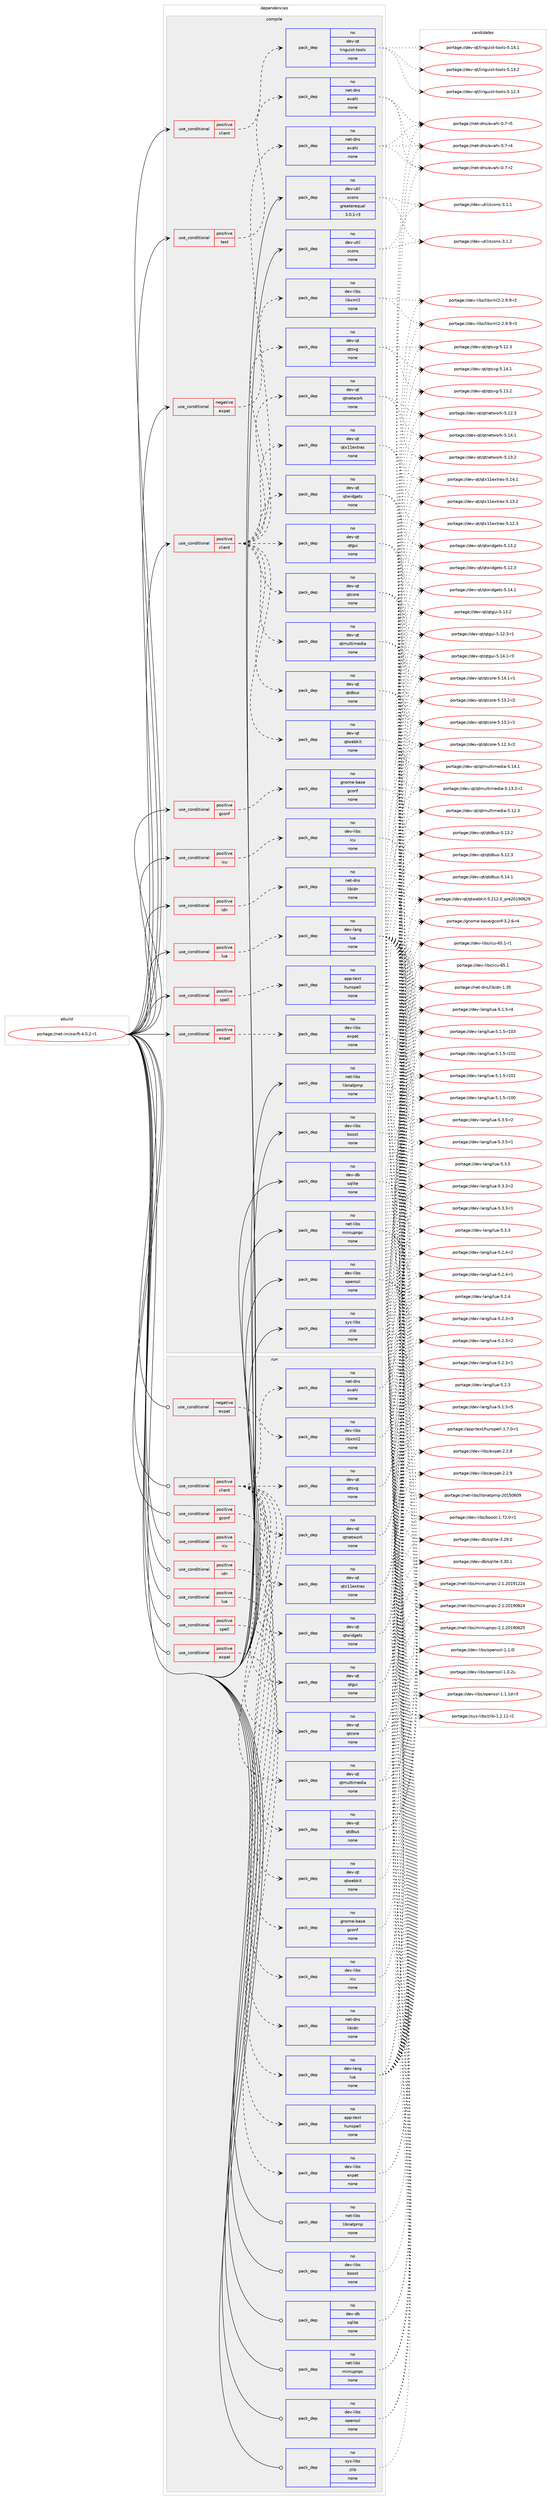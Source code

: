 digraph prolog {

# *************
# Graph options
# *************

newrank=true;
concentrate=true;
compound=true;
graph [rankdir=LR,fontname=Helvetica,fontsize=10,ranksep=1.5];#, ranksep=2.5, nodesep=0.2];
edge  [arrowhead=vee];
node  [fontname=Helvetica,fontsize=10];

# **********
# The ebuild
# **********

subgraph cluster_leftcol {
color=gray;
rank=same;
label=<<i>ebuild</i>>;
id [label="portage://net-im/swift-4.0.2-r1", color=red, width=4, href="../net-im/swift-4.0.2-r1.svg"];
}

# ****************
# The dependencies
# ****************

subgraph cluster_midcol {
color=gray;
label=<<i>dependencies</i>>;
subgraph cluster_compile {
fillcolor="#eeeeee";
style=filled;
label=<<i>compile</i>>;
subgraph cond12491 {
dependency61625 [label=<<TABLE BORDER="0" CELLBORDER="1" CELLSPACING="0" CELLPADDING="4"><TR><TD ROWSPAN="3" CELLPADDING="10">use_conditional</TD></TR><TR><TD>negative</TD></TR><TR><TD>expat</TD></TR></TABLE>>, shape=none, color=red];
subgraph pack47914 {
dependency61626 [label=<<TABLE BORDER="0" CELLBORDER="1" CELLSPACING="0" CELLPADDING="4" WIDTH="220"><TR><TD ROWSPAN="6" CELLPADDING="30">pack_dep</TD></TR><TR><TD WIDTH="110">no</TD></TR><TR><TD>dev-libs</TD></TR><TR><TD>libxml2</TD></TR><TR><TD>none</TD></TR><TR><TD></TD></TR></TABLE>>, shape=none, color=blue];
}
dependency61625:e -> dependency61626:w [weight=20,style="dashed",arrowhead="vee"];
}
id:e -> dependency61625:w [weight=20,style="solid",arrowhead="vee"];
subgraph cond12492 {
dependency61627 [label=<<TABLE BORDER="0" CELLBORDER="1" CELLSPACING="0" CELLPADDING="4"><TR><TD ROWSPAN="3" CELLPADDING="10">use_conditional</TD></TR><TR><TD>positive</TD></TR><TR><TD>client</TD></TR></TABLE>>, shape=none, color=red];
subgraph pack47915 {
dependency61628 [label=<<TABLE BORDER="0" CELLBORDER="1" CELLSPACING="0" CELLPADDING="4" WIDTH="220"><TR><TD ROWSPAN="6" CELLPADDING="30">pack_dep</TD></TR><TR><TD WIDTH="110">no</TD></TR><TR><TD>dev-qt</TD></TR><TR><TD>linguist-tools</TD></TR><TR><TD>none</TD></TR><TR><TD></TD></TR></TABLE>>, shape=none, color=blue];
}
dependency61627:e -> dependency61628:w [weight=20,style="dashed",arrowhead="vee"];
}
id:e -> dependency61627:w [weight=20,style="solid",arrowhead="vee"];
subgraph cond12493 {
dependency61629 [label=<<TABLE BORDER="0" CELLBORDER="1" CELLSPACING="0" CELLPADDING="4"><TR><TD ROWSPAN="3" CELLPADDING="10">use_conditional</TD></TR><TR><TD>positive</TD></TR><TR><TD>client</TD></TR></TABLE>>, shape=none, color=red];
subgraph pack47916 {
dependency61630 [label=<<TABLE BORDER="0" CELLBORDER="1" CELLSPACING="0" CELLPADDING="4" WIDTH="220"><TR><TD ROWSPAN="6" CELLPADDING="30">pack_dep</TD></TR><TR><TD WIDTH="110">no</TD></TR><TR><TD>dev-qt</TD></TR><TR><TD>qtcore</TD></TR><TR><TD>none</TD></TR><TR><TD></TD></TR></TABLE>>, shape=none, color=blue];
}
dependency61629:e -> dependency61630:w [weight=20,style="dashed",arrowhead="vee"];
subgraph pack47917 {
dependency61631 [label=<<TABLE BORDER="0" CELLBORDER="1" CELLSPACING="0" CELLPADDING="4" WIDTH="220"><TR><TD ROWSPAN="6" CELLPADDING="30">pack_dep</TD></TR><TR><TD WIDTH="110">no</TD></TR><TR><TD>dev-qt</TD></TR><TR><TD>qtdbus</TD></TR><TR><TD>none</TD></TR><TR><TD></TD></TR></TABLE>>, shape=none, color=blue];
}
dependency61629:e -> dependency61631:w [weight=20,style="dashed",arrowhead="vee"];
subgraph pack47918 {
dependency61632 [label=<<TABLE BORDER="0" CELLBORDER="1" CELLSPACING="0" CELLPADDING="4" WIDTH="220"><TR><TD ROWSPAN="6" CELLPADDING="30">pack_dep</TD></TR><TR><TD WIDTH="110">no</TD></TR><TR><TD>dev-qt</TD></TR><TR><TD>qtgui</TD></TR><TR><TD>none</TD></TR><TR><TD></TD></TR></TABLE>>, shape=none, color=blue];
}
dependency61629:e -> dependency61632:w [weight=20,style="dashed",arrowhead="vee"];
subgraph pack47919 {
dependency61633 [label=<<TABLE BORDER="0" CELLBORDER="1" CELLSPACING="0" CELLPADDING="4" WIDTH="220"><TR><TD ROWSPAN="6" CELLPADDING="30">pack_dep</TD></TR><TR><TD WIDTH="110">no</TD></TR><TR><TD>dev-qt</TD></TR><TR><TD>qtmultimedia</TD></TR><TR><TD>none</TD></TR><TR><TD></TD></TR></TABLE>>, shape=none, color=blue];
}
dependency61629:e -> dependency61633:w [weight=20,style="dashed",arrowhead="vee"];
subgraph pack47920 {
dependency61634 [label=<<TABLE BORDER="0" CELLBORDER="1" CELLSPACING="0" CELLPADDING="4" WIDTH="220"><TR><TD ROWSPAN="6" CELLPADDING="30">pack_dep</TD></TR><TR><TD WIDTH="110">no</TD></TR><TR><TD>dev-qt</TD></TR><TR><TD>qtnetwork</TD></TR><TR><TD>none</TD></TR><TR><TD></TD></TR></TABLE>>, shape=none, color=blue];
}
dependency61629:e -> dependency61634:w [weight=20,style="dashed",arrowhead="vee"];
subgraph pack47921 {
dependency61635 [label=<<TABLE BORDER="0" CELLBORDER="1" CELLSPACING="0" CELLPADDING="4" WIDTH="220"><TR><TD ROWSPAN="6" CELLPADDING="30">pack_dep</TD></TR><TR><TD WIDTH="110">no</TD></TR><TR><TD>dev-qt</TD></TR><TR><TD>qtsvg</TD></TR><TR><TD>none</TD></TR><TR><TD></TD></TR></TABLE>>, shape=none, color=blue];
}
dependency61629:e -> dependency61635:w [weight=20,style="dashed",arrowhead="vee"];
subgraph pack47922 {
dependency61636 [label=<<TABLE BORDER="0" CELLBORDER="1" CELLSPACING="0" CELLPADDING="4" WIDTH="220"><TR><TD ROWSPAN="6" CELLPADDING="30">pack_dep</TD></TR><TR><TD WIDTH="110">no</TD></TR><TR><TD>dev-qt</TD></TR><TR><TD>qtwidgets</TD></TR><TR><TD>none</TD></TR><TR><TD></TD></TR></TABLE>>, shape=none, color=blue];
}
dependency61629:e -> dependency61636:w [weight=20,style="dashed",arrowhead="vee"];
subgraph pack47923 {
dependency61637 [label=<<TABLE BORDER="0" CELLBORDER="1" CELLSPACING="0" CELLPADDING="4" WIDTH="220"><TR><TD ROWSPAN="6" CELLPADDING="30">pack_dep</TD></TR><TR><TD WIDTH="110">no</TD></TR><TR><TD>dev-qt</TD></TR><TR><TD>qtwebkit</TD></TR><TR><TD>none</TD></TR><TR><TD></TD></TR></TABLE>>, shape=none, color=blue];
}
dependency61629:e -> dependency61637:w [weight=20,style="dashed",arrowhead="vee"];
subgraph pack47924 {
dependency61638 [label=<<TABLE BORDER="0" CELLBORDER="1" CELLSPACING="0" CELLPADDING="4" WIDTH="220"><TR><TD ROWSPAN="6" CELLPADDING="30">pack_dep</TD></TR><TR><TD WIDTH="110">no</TD></TR><TR><TD>dev-qt</TD></TR><TR><TD>qtx11extras</TD></TR><TR><TD>none</TD></TR><TR><TD></TD></TR></TABLE>>, shape=none, color=blue];
}
dependency61629:e -> dependency61638:w [weight=20,style="dashed",arrowhead="vee"];
subgraph pack47925 {
dependency61639 [label=<<TABLE BORDER="0" CELLBORDER="1" CELLSPACING="0" CELLPADDING="4" WIDTH="220"><TR><TD ROWSPAN="6" CELLPADDING="30">pack_dep</TD></TR><TR><TD WIDTH="110">no</TD></TR><TR><TD>net-dns</TD></TR><TR><TD>avahi</TD></TR><TR><TD>none</TD></TR><TR><TD></TD></TR></TABLE>>, shape=none, color=blue];
}
dependency61629:e -> dependency61639:w [weight=20,style="dashed",arrowhead="vee"];
}
id:e -> dependency61629:w [weight=20,style="solid",arrowhead="vee"];
subgraph cond12494 {
dependency61640 [label=<<TABLE BORDER="0" CELLBORDER="1" CELLSPACING="0" CELLPADDING="4"><TR><TD ROWSPAN="3" CELLPADDING="10">use_conditional</TD></TR><TR><TD>positive</TD></TR><TR><TD>expat</TD></TR></TABLE>>, shape=none, color=red];
subgraph pack47926 {
dependency61641 [label=<<TABLE BORDER="0" CELLBORDER="1" CELLSPACING="0" CELLPADDING="4" WIDTH="220"><TR><TD ROWSPAN="6" CELLPADDING="30">pack_dep</TD></TR><TR><TD WIDTH="110">no</TD></TR><TR><TD>dev-libs</TD></TR><TR><TD>expat</TD></TR><TR><TD>none</TD></TR><TR><TD></TD></TR></TABLE>>, shape=none, color=blue];
}
dependency61640:e -> dependency61641:w [weight=20,style="dashed",arrowhead="vee"];
}
id:e -> dependency61640:w [weight=20,style="solid",arrowhead="vee"];
subgraph cond12495 {
dependency61642 [label=<<TABLE BORDER="0" CELLBORDER="1" CELLSPACING="0" CELLPADDING="4"><TR><TD ROWSPAN="3" CELLPADDING="10">use_conditional</TD></TR><TR><TD>positive</TD></TR><TR><TD>gconf</TD></TR></TABLE>>, shape=none, color=red];
subgraph pack47927 {
dependency61643 [label=<<TABLE BORDER="0" CELLBORDER="1" CELLSPACING="0" CELLPADDING="4" WIDTH="220"><TR><TD ROWSPAN="6" CELLPADDING="30">pack_dep</TD></TR><TR><TD WIDTH="110">no</TD></TR><TR><TD>gnome-base</TD></TR><TR><TD>gconf</TD></TR><TR><TD>none</TD></TR><TR><TD></TD></TR></TABLE>>, shape=none, color=blue];
}
dependency61642:e -> dependency61643:w [weight=20,style="dashed",arrowhead="vee"];
}
id:e -> dependency61642:w [weight=20,style="solid",arrowhead="vee"];
subgraph cond12496 {
dependency61644 [label=<<TABLE BORDER="0" CELLBORDER="1" CELLSPACING="0" CELLPADDING="4"><TR><TD ROWSPAN="3" CELLPADDING="10">use_conditional</TD></TR><TR><TD>positive</TD></TR><TR><TD>icu</TD></TR></TABLE>>, shape=none, color=red];
subgraph pack47928 {
dependency61645 [label=<<TABLE BORDER="0" CELLBORDER="1" CELLSPACING="0" CELLPADDING="4" WIDTH="220"><TR><TD ROWSPAN="6" CELLPADDING="30">pack_dep</TD></TR><TR><TD WIDTH="110">no</TD></TR><TR><TD>dev-libs</TD></TR><TR><TD>icu</TD></TR><TR><TD>none</TD></TR><TR><TD></TD></TR></TABLE>>, shape=none, color=blue];
}
dependency61644:e -> dependency61645:w [weight=20,style="dashed",arrowhead="vee"];
}
id:e -> dependency61644:w [weight=20,style="solid",arrowhead="vee"];
subgraph cond12497 {
dependency61646 [label=<<TABLE BORDER="0" CELLBORDER="1" CELLSPACING="0" CELLPADDING="4"><TR><TD ROWSPAN="3" CELLPADDING="10">use_conditional</TD></TR><TR><TD>positive</TD></TR><TR><TD>idn</TD></TR></TABLE>>, shape=none, color=red];
subgraph pack47929 {
dependency61647 [label=<<TABLE BORDER="0" CELLBORDER="1" CELLSPACING="0" CELLPADDING="4" WIDTH="220"><TR><TD ROWSPAN="6" CELLPADDING="30">pack_dep</TD></TR><TR><TD WIDTH="110">no</TD></TR><TR><TD>net-dns</TD></TR><TR><TD>libidn</TD></TR><TR><TD>none</TD></TR><TR><TD></TD></TR></TABLE>>, shape=none, color=blue];
}
dependency61646:e -> dependency61647:w [weight=20,style="dashed",arrowhead="vee"];
}
id:e -> dependency61646:w [weight=20,style="solid",arrowhead="vee"];
subgraph cond12498 {
dependency61648 [label=<<TABLE BORDER="0" CELLBORDER="1" CELLSPACING="0" CELLPADDING="4"><TR><TD ROWSPAN="3" CELLPADDING="10">use_conditional</TD></TR><TR><TD>positive</TD></TR><TR><TD>lua</TD></TR></TABLE>>, shape=none, color=red];
subgraph pack47930 {
dependency61649 [label=<<TABLE BORDER="0" CELLBORDER="1" CELLSPACING="0" CELLPADDING="4" WIDTH="220"><TR><TD ROWSPAN="6" CELLPADDING="30">pack_dep</TD></TR><TR><TD WIDTH="110">no</TD></TR><TR><TD>dev-lang</TD></TR><TR><TD>lua</TD></TR><TR><TD>none</TD></TR><TR><TD></TD></TR></TABLE>>, shape=none, color=blue];
}
dependency61648:e -> dependency61649:w [weight=20,style="dashed",arrowhead="vee"];
}
id:e -> dependency61648:w [weight=20,style="solid",arrowhead="vee"];
subgraph cond12499 {
dependency61650 [label=<<TABLE BORDER="0" CELLBORDER="1" CELLSPACING="0" CELLPADDING="4"><TR><TD ROWSPAN="3" CELLPADDING="10">use_conditional</TD></TR><TR><TD>positive</TD></TR><TR><TD>spell</TD></TR></TABLE>>, shape=none, color=red];
subgraph pack47931 {
dependency61651 [label=<<TABLE BORDER="0" CELLBORDER="1" CELLSPACING="0" CELLPADDING="4" WIDTH="220"><TR><TD ROWSPAN="6" CELLPADDING="30">pack_dep</TD></TR><TR><TD WIDTH="110">no</TD></TR><TR><TD>app-text</TD></TR><TR><TD>hunspell</TD></TR><TR><TD>none</TD></TR><TR><TD></TD></TR></TABLE>>, shape=none, color=blue];
}
dependency61650:e -> dependency61651:w [weight=20,style="dashed",arrowhead="vee"];
}
id:e -> dependency61650:w [weight=20,style="solid",arrowhead="vee"];
subgraph cond12500 {
dependency61652 [label=<<TABLE BORDER="0" CELLBORDER="1" CELLSPACING="0" CELLPADDING="4"><TR><TD ROWSPAN="3" CELLPADDING="10">use_conditional</TD></TR><TR><TD>positive</TD></TR><TR><TD>test</TD></TR></TABLE>>, shape=none, color=red];
subgraph pack47932 {
dependency61653 [label=<<TABLE BORDER="0" CELLBORDER="1" CELLSPACING="0" CELLPADDING="4" WIDTH="220"><TR><TD ROWSPAN="6" CELLPADDING="30">pack_dep</TD></TR><TR><TD WIDTH="110">no</TD></TR><TR><TD>net-dns</TD></TR><TR><TD>avahi</TD></TR><TR><TD>none</TD></TR><TR><TD></TD></TR></TABLE>>, shape=none, color=blue];
}
dependency61652:e -> dependency61653:w [weight=20,style="dashed",arrowhead="vee"];
}
id:e -> dependency61652:w [weight=20,style="solid",arrowhead="vee"];
subgraph pack47933 {
dependency61654 [label=<<TABLE BORDER="0" CELLBORDER="1" CELLSPACING="0" CELLPADDING="4" WIDTH="220"><TR><TD ROWSPAN="6" CELLPADDING="30">pack_dep</TD></TR><TR><TD WIDTH="110">no</TD></TR><TR><TD>dev-db</TD></TR><TR><TD>sqlite</TD></TR><TR><TD>none</TD></TR><TR><TD></TD></TR></TABLE>>, shape=none, color=blue];
}
id:e -> dependency61654:w [weight=20,style="solid",arrowhead="vee"];
subgraph pack47934 {
dependency61655 [label=<<TABLE BORDER="0" CELLBORDER="1" CELLSPACING="0" CELLPADDING="4" WIDTH="220"><TR><TD ROWSPAN="6" CELLPADDING="30">pack_dep</TD></TR><TR><TD WIDTH="110">no</TD></TR><TR><TD>dev-libs</TD></TR><TR><TD>boost</TD></TR><TR><TD>none</TD></TR><TR><TD></TD></TR></TABLE>>, shape=none, color=blue];
}
id:e -> dependency61655:w [weight=20,style="solid",arrowhead="vee"];
subgraph pack47935 {
dependency61656 [label=<<TABLE BORDER="0" CELLBORDER="1" CELLSPACING="0" CELLPADDING="4" WIDTH="220"><TR><TD ROWSPAN="6" CELLPADDING="30">pack_dep</TD></TR><TR><TD WIDTH="110">no</TD></TR><TR><TD>dev-libs</TD></TR><TR><TD>openssl</TD></TR><TR><TD>none</TD></TR><TR><TD></TD></TR></TABLE>>, shape=none, color=blue];
}
id:e -> dependency61656:w [weight=20,style="solid",arrowhead="vee"];
subgraph pack47936 {
dependency61657 [label=<<TABLE BORDER="0" CELLBORDER="1" CELLSPACING="0" CELLPADDING="4" WIDTH="220"><TR><TD ROWSPAN="6" CELLPADDING="30">pack_dep</TD></TR><TR><TD WIDTH="110">no</TD></TR><TR><TD>dev-util</TD></TR><TR><TD>scons</TD></TR><TR><TD>greaterequal</TD></TR><TR><TD>3.0.1-r3</TD></TR></TABLE>>, shape=none, color=blue];
}
id:e -> dependency61657:w [weight=20,style="solid",arrowhead="vee"];
subgraph pack47937 {
dependency61658 [label=<<TABLE BORDER="0" CELLBORDER="1" CELLSPACING="0" CELLPADDING="4" WIDTH="220"><TR><TD ROWSPAN="6" CELLPADDING="30">pack_dep</TD></TR><TR><TD WIDTH="110">no</TD></TR><TR><TD>dev-util</TD></TR><TR><TD>scons</TD></TR><TR><TD>none</TD></TR><TR><TD></TD></TR></TABLE>>, shape=none, color=blue];
}
id:e -> dependency61658:w [weight=20,style="solid",arrowhead="vee"];
subgraph pack47938 {
dependency61659 [label=<<TABLE BORDER="0" CELLBORDER="1" CELLSPACING="0" CELLPADDING="4" WIDTH="220"><TR><TD ROWSPAN="6" CELLPADDING="30">pack_dep</TD></TR><TR><TD WIDTH="110">no</TD></TR><TR><TD>net-libs</TD></TR><TR><TD>libnatpmp</TD></TR><TR><TD>none</TD></TR><TR><TD></TD></TR></TABLE>>, shape=none, color=blue];
}
id:e -> dependency61659:w [weight=20,style="solid",arrowhead="vee"];
subgraph pack47939 {
dependency61660 [label=<<TABLE BORDER="0" CELLBORDER="1" CELLSPACING="0" CELLPADDING="4" WIDTH="220"><TR><TD ROWSPAN="6" CELLPADDING="30">pack_dep</TD></TR><TR><TD WIDTH="110">no</TD></TR><TR><TD>net-libs</TD></TR><TR><TD>miniupnpc</TD></TR><TR><TD>none</TD></TR><TR><TD></TD></TR></TABLE>>, shape=none, color=blue];
}
id:e -> dependency61660:w [weight=20,style="solid",arrowhead="vee"];
subgraph pack47940 {
dependency61661 [label=<<TABLE BORDER="0" CELLBORDER="1" CELLSPACING="0" CELLPADDING="4" WIDTH="220"><TR><TD ROWSPAN="6" CELLPADDING="30">pack_dep</TD></TR><TR><TD WIDTH="110">no</TD></TR><TR><TD>sys-libs</TD></TR><TR><TD>zlib</TD></TR><TR><TD>none</TD></TR><TR><TD></TD></TR></TABLE>>, shape=none, color=blue];
}
id:e -> dependency61661:w [weight=20,style="solid",arrowhead="vee"];
}
subgraph cluster_compileandrun {
fillcolor="#eeeeee";
style=filled;
label=<<i>compile and run</i>>;
}
subgraph cluster_run {
fillcolor="#eeeeee";
style=filled;
label=<<i>run</i>>;
subgraph cond12501 {
dependency61662 [label=<<TABLE BORDER="0" CELLBORDER="1" CELLSPACING="0" CELLPADDING="4"><TR><TD ROWSPAN="3" CELLPADDING="10">use_conditional</TD></TR><TR><TD>negative</TD></TR><TR><TD>expat</TD></TR></TABLE>>, shape=none, color=red];
subgraph pack47941 {
dependency61663 [label=<<TABLE BORDER="0" CELLBORDER="1" CELLSPACING="0" CELLPADDING="4" WIDTH="220"><TR><TD ROWSPAN="6" CELLPADDING="30">pack_dep</TD></TR><TR><TD WIDTH="110">no</TD></TR><TR><TD>dev-libs</TD></TR><TR><TD>libxml2</TD></TR><TR><TD>none</TD></TR><TR><TD></TD></TR></TABLE>>, shape=none, color=blue];
}
dependency61662:e -> dependency61663:w [weight=20,style="dashed",arrowhead="vee"];
}
id:e -> dependency61662:w [weight=20,style="solid",arrowhead="odot"];
subgraph cond12502 {
dependency61664 [label=<<TABLE BORDER="0" CELLBORDER="1" CELLSPACING="0" CELLPADDING="4"><TR><TD ROWSPAN="3" CELLPADDING="10">use_conditional</TD></TR><TR><TD>positive</TD></TR><TR><TD>client</TD></TR></TABLE>>, shape=none, color=red];
subgraph pack47942 {
dependency61665 [label=<<TABLE BORDER="0" CELLBORDER="1" CELLSPACING="0" CELLPADDING="4" WIDTH="220"><TR><TD ROWSPAN="6" CELLPADDING="30">pack_dep</TD></TR><TR><TD WIDTH="110">no</TD></TR><TR><TD>dev-qt</TD></TR><TR><TD>qtcore</TD></TR><TR><TD>none</TD></TR><TR><TD></TD></TR></TABLE>>, shape=none, color=blue];
}
dependency61664:e -> dependency61665:w [weight=20,style="dashed",arrowhead="vee"];
subgraph pack47943 {
dependency61666 [label=<<TABLE BORDER="0" CELLBORDER="1" CELLSPACING="0" CELLPADDING="4" WIDTH="220"><TR><TD ROWSPAN="6" CELLPADDING="30">pack_dep</TD></TR><TR><TD WIDTH="110">no</TD></TR><TR><TD>dev-qt</TD></TR><TR><TD>qtdbus</TD></TR><TR><TD>none</TD></TR><TR><TD></TD></TR></TABLE>>, shape=none, color=blue];
}
dependency61664:e -> dependency61666:w [weight=20,style="dashed",arrowhead="vee"];
subgraph pack47944 {
dependency61667 [label=<<TABLE BORDER="0" CELLBORDER="1" CELLSPACING="0" CELLPADDING="4" WIDTH="220"><TR><TD ROWSPAN="6" CELLPADDING="30">pack_dep</TD></TR><TR><TD WIDTH="110">no</TD></TR><TR><TD>dev-qt</TD></TR><TR><TD>qtgui</TD></TR><TR><TD>none</TD></TR><TR><TD></TD></TR></TABLE>>, shape=none, color=blue];
}
dependency61664:e -> dependency61667:w [weight=20,style="dashed",arrowhead="vee"];
subgraph pack47945 {
dependency61668 [label=<<TABLE BORDER="0" CELLBORDER="1" CELLSPACING="0" CELLPADDING="4" WIDTH="220"><TR><TD ROWSPAN="6" CELLPADDING="30">pack_dep</TD></TR><TR><TD WIDTH="110">no</TD></TR><TR><TD>dev-qt</TD></TR><TR><TD>qtmultimedia</TD></TR><TR><TD>none</TD></TR><TR><TD></TD></TR></TABLE>>, shape=none, color=blue];
}
dependency61664:e -> dependency61668:w [weight=20,style="dashed",arrowhead="vee"];
subgraph pack47946 {
dependency61669 [label=<<TABLE BORDER="0" CELLBORDER="1" CELLSPACING="0" CELLPADDING="4" WIDTH="220"><TR><TD ROWSPAN="6" CELLPADDING="30">pack_dep</TD></TR><TR><TD WIDTH="110">no</TD></TR><TR><TD>dev-qt</TD></TR><TR><TD>qtnetwork</TD></TR><TR><TD>none</TD></TR><TR><TD></TD></TR></TABLE>>, shape=none, color=blue];
}
dependency61664:e -> dependency61669:w [weight=20,style="dashed",arrowhead="vee"];
subgraph pack47947 {
dependency61670 [label=<<TABLE BORDER="0" CELLBORDER="1" CELLSPACING="0" CELLPADDING="4" WIDTH="220"><TR><TD ROWSPAN="6" CELLPADDING="30">pack_dep</TD></TR><TR><TD WIDTH="110">no</TD></TR><TR><TD>dev-qt</TD></TR><TR><TD>qtsvg</TD></TR><TR><TD>none</TD></TR><TR><TD></TD></TR></TABLE>>, shape=none, color=blue];
}
dependency61664:e -> dependency61670:w [weight=20,style="dashed",arrowhead="vee"];
subgraph pack47948 {
dependency61671 [label=<<TABLE BORDER="0" CELLBORDER="1" CELLSPACING="0" CELLPADDING="4" WIDTH="220"><TR><TD ROWSPAN="6" CELLPADDING="30">pack_dep</TD></TR><TR><TD WIDTH="110">no</TD></TR><TR><TD>dev-qt</TD></TR><TR><TD>qtwidgets</TD></TR><TR><TD>none</TD></TR><TR><TD></TD></TR></TABLE>>, shape=none, color=blue];
}
dependency61664:e -> dependency61671:w [weight=20,style="dashed",arrowhead="vee"];
subgraph pack47949 {
dependency61672 [label=<<TABLE BORDER="0" CELLBORDER="1" CELLSPACING="0" CELLPADDING="4" WIDTH="220"><TR><TD ROWSPAN="6" CELLPADDING="30">pack_dep</TD></TR><TR><TD WIDTH="110">no</TD></TR><TR><TD>dev-qt</TD></TR><TR><TD>qtwebkit</TD></TR><TR><TD>none</TD></TR><TR><TD></TD></TR></TABLE>>, shape=none, color=blue];
}
dependency61664:e -> dependency61672:w [weight=20,style="dashed",arrowhead="vee"];
subgraph pack47950 {
dependency61673 [label=<<TABLE BORDER="0" CELLBORDER="1" CELLSPACING="0" CELLPADDING="4" WIDTH="220"><TR><TD ROWSPAN="6" CELLPADDING="30">pack_dep</TD></TR><TR><TD WIDTH="110">no</TD></TR><TR><TD>dev-qt</TD></TR><TR><TD>qtx11extras</TD></TR><TR><TD>none</TD></TR><TR><TD></TD></TR></TABLE>>, shape=none, color=blue];
}
dependency61664:e -> dependency61673:w [weight=20,style="dashed",arrowhead="vee"];
subgraph pack47951 {
dependency61674 [label=<<TABLE BORDER="0" CELLBORDER="1" CELLSPACING="0" CELLPADDING="4" WIDTH="220"><TR><TD ROWSPAN="6" CELLPADDING="30">pack_dep</TD></TR><TR><TD WIDTH="110">no</TD></TR><TR><TD>net-dns</TD></TR><TR><TD>avahi</TD></TR><TR><TD>none</TD></TR><TR><TD></TD></TR></TABLE>>, shape=none, color=blue];
}
dependency61664:e -> dependency61674:w [weight=20,style="dashed",arrowhead="vee"];
}
id:e -> dependency61664:w [weight=20,style="solid",arrowhead="odot"];
subgraph cond12503 {
dependency61675 [label=<<TABLE BORDER="0" CELLBORDER="1" CELLSPACING="0" CELLPADDING="4"><TR><TD ROWSPAN="3" CELLPADDING="10">use_conditional</TD></TR><TR><TD>positive</TD></TR><TR><TD>expat</TD></TR></TABLE>>, shape=none, color=red];
subgraph pack47952 {
dependency61676 [label=<<TABLE BORDER="0" CELLBORDER="1" CELLSPACING="0" CELLPADDING="4" WIDTH="220"><TR><TD ROWSPAN="6" CELLPADDING="30">pack_dep</TD></TR><TR><TD WIDTH="110">no</TD></TR><TR><TD>dev-libs</TD></TR><TR><TD>expat</TD></TR><TR><TD>none</TD></TR><TR><TD></TD></TR></TABLE>>, shape=none, color=blue];
}
dependency61675:e -> dependency61676:w [weight=20,style="dashed",arrowhead="vee"];
}
id:e -> dependency61675:w [weight=20,style="solid",arrowhead="odot"];
subgraph cond12504 {
dependency61677 [label=<<TABLE BORDER="0" CELLBORDER="1" CELLSPACING="0" CELLPADDING="4"><TR><TD ROWSPAN="3" CELLPADDING="10">use_conditional</TD></TR><TR><TD>positive</TD></TR><TR><TD>gconf</TD></TR></TABLE>>, shape=none, color=red];
subgraph pack47953 {
dependency61678 [label=<<TABLE BORDER="0" CELLBORDER="1" CELLSPACING="0" CELLPADDING="4" WIDTH="220"><TR><TD ROWSPAN="6" CELLPADDING="30">pack_dep</TD></TR><TR><TD WIDTH="110">no</TD></TR><TR><TD>gnome-base</TD></TR><TR><TD>gconf</TD></TR><TR><TD>none</TD></TR><TR><TD></TD></TR></TABLE>>, shape=none, color=blue];
}
dependency61677:e -> dependency61678:w [weight=20,style="dashed",arrowhead="vee"];
}
id:e -> dependency61677:w [weight=20,style="solid",arrowhead="odot"];
subgraph cond12505 {
dependency61679 [label=<<TABLE BORDER="0" CELLBORDER="1" CELLSPACING="0" CELLPADDING="4"><TR><TD ROWSPAN="3" CELLPADDING="10">use_conditional</TD></TR><TR><TD>positive</TD></TR><TR><TD>icu</TD></TR></TABLE>>, shape=none, color=red];
subgraph pack47954 {
dependency61680 [label=<<TABLE BORDER="0" CELLBORDER="1" CELLSPACING="0" CELLPADDING="4" WIDTH="220"><TR><TD ROWSPAN="6" CELLPADDING="30">pack_dep</TD></TR><TR><TD WIDTH="110">no</TD></TR><TR><TD>dev-libs</TD></TR><TR><TD>icu</TD></TR><TR><TD>none</TD></TR><TR><TD></TD></TR></TABLE>>, shape=none, color=blue];
}
dependency61679:e -> dependency61680:w [weight=20,style="dashed",arrowhead="vee"];
}
id:e -> dependency61679:w [weight=20,style="solid",arrowhead="odot"];
subgraph cond12506 {
dependency61681 [label=<<TABLE BORDER="0" CELLBORDER="1" CELLSPACING="0" CELLPADDING="4"><TR><TD ROWSPAN="3" CELLPADDING="10">use_conditional</TD></TR><TR><TD>positive</TD></TR><TR><TD>idn</TD></TR></TABLE>>, shape=none, color=red];
subgraph pack47955 {
dependency61682 [label=<<TABLE BORDER="0" CELLBORDER="1" CELLSPACING="0" CELLPADDING="4" WIDTH="220"><TR><TD ROWSPAN="6" CELLPADDING="30">pack_dep</TD></TR><TR><TD WIDTH="110">no</TD></TR><TR><TD>net-dns</TD></TR><TR><TD>libidn</TD></TR><TR><TD>none</TD></TR><TR><TD></TD></TR></TABLE>>, shape=none, color=blue];
}
dependency61681:e -> dependency61682:w [weight=20,style="dashed",arrowhead="vee"];
}
id:e -> dependency61681:w [weight=20,style="solid",arrowhead="odot"];
subgraph cond12507 {
dependency61683 [label=<<TABLE BORDER="0" CELLBORDER="1" CELLSPACING="0" CELLPADDING="4"><TR><TD ROWSPAN="3" CELLPADDING="10">use_conditional</TD></TR><TR><TD>positive</TD></TR><TR><TD>lua</TD></TR></TABLE>>, shape=none, color=red];
subgraph pack47956 {
dependency61684 [label=<<TABLE BORDER="0" CELLBORDER="1" CELLSPACING="0" CELLPADDING="4" WIDTH="220"><TR><TD ROWSPAN="6" CELLPADDING="30">pack_dep</TD></TR><TR><TD WIDTH="110">no</TD></TR><TR><TD>dev-lang</TD></TR><TR><TD>lua</TD></TR><TR><TD>none</TD></TR><TR><TD></TD></TR></TABLE>>, shape=none, color=blue];
}
dependency61683:e -> dependency61684:w [weight=20,style="dashed",arrowhead="vee"];
}
id:e -> dependency61683:w [weight=20,style="solid",arrowhead="odot"];
subgraph cond12508 {
dependency61685 [label=<<TABLE BORDER="0" CELLBORDER="1" CELLSPACING="0" CELLPADDING="4"><TR><TD ROWSPAN="3" CELLPADDING="10">use_conditional</TD></TR><TR><TD>positive</TD></TR><TR><TD>spell</TD></TR></TABLE>>, shape=none, color=red];
subgraph pack47957 {
dependency61686 [label=<<TABLE BORDER="0" CELLBORDER="1" CELLSPACING="0" CELLPADDING="4" WIDTH="220"><TR><TD ROWSPAN="6" CELLPADDING="30">pack_dep</TD></TR><TR><TD WIDTH="110">no</TD></TR><TR><TD>app-text</TD></TR><TR><TD>hunspell</TD></TR><TR><TD>none</TD></TR><TR><TD></TD></TR></TABLE>>, shape=none, color=blue];
}
dependency61685:e -> dependency61686:w [weight=20,style="dashed",arrowhead="vee"];
}
id:e -> dependency61685:w [weight=20,style="solid",arrowhead="odot"];
subgraph pack47958 {
dependency61687 [label=<<TABLE BORDER="0" CELLBORDER="1" CELLSPACING="0" CELLPADDING="4" WIDTH="220"><TR><TD ROWSPAN="6" CELLPADDING="30">pack_dep</TD></TR><TR><TD WIDTH="110">no</TD></TR><TR><TD>dev-db</TD></TR><TR><TD>sqlite</TD></TR><TR><TD>none</TD></TR><TR><TD></TD></TR></TABLE>>, shape=none, color=blue];
}
id:e -> dependency61687:w [weight=20,style="solid",arrowhead="odot"];
subgraph pack47959 {
dependency61688 [label=<<TABLE BORDER="0" CELLBORDER="1" CELLSPACING="0" CELLPADDING="4" WIDTH="220"><TR><TD ROWSPAN="6" CELLPADDING="30">pack_dep</TD></TR><TR><TD WIDTH="110">no</TD></TR><TR><TD>dev-libs</TD></TR><TR><TD>boost</TD></TR><TR><TD>none</TD></TR><TR><TD></TD></TR></TABLE>>, shape=none, color=blue];
}
id:e -> dependency61688:w [weight=20,style="solid",arrowhead="odot"];
subgraph pack47960 {
dependency61689 [label=<<TABLE BORDER="0" CELLBORDER="1" CELLSPACING="0" CELLPADDING="4" WIDTH="220"><TR><TD ROWSPAN="6" CELLPADDING="30">pack_dep</TD></TR><TR><TD WIDTH="110">no</TD></TR><TR><TD>dev-libs</TD></TR><TR><TD>openssl</TD></TR><TR><TD>none</TD></TR><TR><TD></TD></TR></TABLE>>, shape=none, color=blue];
}
id:e -> dependency61689:w [weight=20,style="solid",arrowhead="odot"];
subgraph pack47961 {
dependency61690 [label=<<TABLE BORDER="0" CELLBORDER="1" CELLSPACING="0" CELLPADDING="4" WIDTH="220"><TR><TD ROWSPAN="6" CELLPADDING="30">pack_dep</TD></TR><TR><TD WIDTH="110">no</TD></TR><TR><TD>net-libs</TD></TR><TR><TD>libnatpmp</TD></TR><TR><TD>none</TD></TR><TR><TD></TD></TR></TABLE>>, shape=none, color=blue];
}
id:e -> dependency61690:w [weight=20,style="solid",arrowhead="odot"];
subgraph pack47962 {
dependency61691 [label=<<TABLE BORDER="0" CELLBORDER="1" CELLSPACING="0" CELLPADDING="4" WIDTH="220"><TR><TD ROWSPAN="6" CELLPADDING="30">pack_dep</TD></TR><TR><TD WIDTH="110">no</TD></TR><TR><TD>net-libs</TD></TR><TR><TD>miniupnpc</TD></TR><TR><TD>none</TD></TR><TR><TD></TD></TR></TABLE>>, shape=none, color=blue];
}
id:e -> dependency61691:w [weight=20,style="solid",arrowhead="odot"];
subgraph pack47963 {
dependency61692 [label=<<TABLE BORDER="0" CELLBORDER="1" CELLSPACING="0" CELLPADDING="4" WIDTH="220"><TR><TD ROWSPAN="6" CELLPADDING="30">pack_dep</TD></TR><TR><TD WIDTH="110">no</TD></TR><TR><TD>sys-libs</TD></TR><TR><TD>zlib</TD></TR><TR><TD>none</TD></TR><TR><TD></TD></TR></TABLE>>, shape=none, color=blue];
}
id:e -> dependency61692:w [weight=20,style="solid",arrowhead="odot"];
}
}

# **************
# The candidates
# **************

subgraph cluster_choices {
rank=same;
color=gray;
label=<<i>candidates</i>>;

subgraph choice47914 {
color=black;
nodesep=1;
choice10010111845108105981154710810598120109108504550465746574511451 [label="portage://dev-libs/libxml2-2.9.9-r3", color=red, width=4,href="../dev-libs/libxml2-2.9.9-r3.svg"];
choice10010111845108105981154710810598120109108504550465746574511450 [label="portage://dev-libs/libxml2-2.9.9-r2", color=red, width=4,href="../dev-libs/libxml2-2.9.9-r2.svg"];
dependency61626:e -> choice10010111845108105981154710810598120109108504550465746574511451:w [style=dotted,weight="100"];
dependency61626:e -> choice10010111845108105981154710810598120109108504550465746574511450:w [style=dotted,weight="100"];
}
subgraph choice47915 {
color=black;
nodesep=1;
choice10010111845113116471081051101031171051151164511611111110811545534649524649 [label="portage://dev-qt/linguist-tools-5.14.1", color=red, width=4,href="../dev-qt/linguist-tools-5.14.1.svg"];
choice10010111845113116471081051101031171051151164511611111110811545534649514650 [label="portage://dev-qt/linguist-tools-5.13.2", color=red, width=4,href="../dev-qt/linguist-tools-5.13.2.svg"];
choice10010111845113116471081051101031171051151164511611111110811545534649504651 [label="portage://dev-qt/linguist-tools-5.12.3", color=red, width=4,href="../dev-qt/linguist-tools-5.12.3.svg"];
dependency61628:e -> choice10010111845113116471081051101031171051151164511611111110811545534649524649:w [style=dotted,weight="100"];
dependency61628:e -> choice10010111845113116471081051101031171051151164511611111110811545534649514650:w [style=dotted,weight="100"];
dependency61628:e -> choice10010111845113116471081051101031171051151164511611111110811545534649504651:w [style=dotted,weight="100"];
}
subgraph choice47916 {
color=black;
nodesep=1;
choice100101118451131164711311699111114101455346495246494511449 [label="portage://dev-qt/qtcore-5.14.1-r1", color=red, width=4,href="../dev-qt/qtcore-5.14.1-r1.svg"];
choice100101118451131164711311699111114101455346495146504511450 [label="portage://dev-qt/qtcore-5.13.2-r2", color=red, width=4,href="../dev-qt/qtcore-5.13.2-r2.svg"];
choice100101118451131164711311699111114101455346495146504511449 [label="portage://dev-qt/qtcore-5.13.2-r1", color=red, width=4,href="../dev-qt/qtcore-5.13.2-r1.svg"];
choice100101118451131164711311699111114101455346495046514511450 [label="portage://dev-qt/qtcore-5.12.3-r2", color=red, width=4,href="../dev-qt/qtcore-5.12.3-r2.svg"];
dependency61630:e -> choice100101118451131164711311699111114101455346495246494511449:w [style=dotted,weight="100"];
dependency61630:e -> choice100101118451131164711311699111114101455346495146504511450:w [style=dotted,weight="100"];
dependency61630:e -> choice100101118451131164711311699111114101455346495146504511449:w [style=dotted,weight="100"];
dependency61630:e -> choice100101118451131164711311699111114101455346495046514511450:w [style=dotted,weight="100"];
}
subgraph choice47917 {
color=black;
nodesep=1;
choice10010111845113116471131161009811711545534649524649 [label="portage://dev-qt/qtdbus-5.14.1", color=red, width=4,href="../dev-qt/qtdbus-5.14.1.svg"];
choice10010111845113116471131161009811711545534649514650 [label="portage://dev-qt/qtdbus-5.13.2", color=red, width=4,href="../dev-qt/qtdbus-5.13.2.svg"];
choice10010111845113116471131161009811711545534649504651 [label="portage://dev-qt/qtdbus-5.12.3", color=red, width=4,href="../dev-qt/qtdbus-5.12.3.svg"];
dependency61631:e -> choice10010111845113116471131161009811711545534649524649:w [style=dotted,weight="100"];
dependency61631:e -> choice10010111845113116471131161009811711545534649514650:w [style=dotted,weight="100"];
dependency61631:e -> choice10010111845113116471131161009811711545534649504651:w [style=dotted,weight="100"];
}
subgraph choice47918 {
color=black;
nodesep=1;
choice1001011184511311647113116103117105455346495246494511451 [label="portage://dev-qt/qtgui-5.14.1-r3", color=red, width=4,href="../dev-qt/qtgui-5.14.1-r3.svg"];
choice100101118451131164711311610311710545534649514650 [label="portage://dev-qt/qtgui-5.13.2", color=red, width=4,href="../dev-qt/qtgui-5.13.2.svg"];
choice1001011184511311647113116103117105455346495046514511449 [label="portage://dev-qt/qtgui-5.12.3-r1", color=red, width=4,href="../dev-qt/qtgui-5.12.3-r1.svg"];
dependency61632:e -> choice1001011184511311647113116103117105455346495246494511451:w [style=dotted,weight="100"];
dependency61632:e -> choice100101118451131164711311610311710545534649514650:w [style=dotted,weight="100"];
dependency61632:e -> choice1001011184511311647113116103117105455346495046514511449:w [style=dotted,weight="100"];
}
subgraph choice47919 {
color=black;
nodesep=1;
choice10010111845113116471131161091171081161051091011001059745534649524649 [label="portage://dev-qt/qtmultimedia-5.14.1", color=red, width=4,href="../dev-qt/qtmultimedia-5.14.1.svg"];
choice100101118451131164711311610911710811610510910110010597455346495146504511449 [label="portage://dev-qt/qtmultimedia-5.13.2-r1", color=red, width=4,href="../dev-qt/qtmultimedia-5.13.2-r1.svg"];
choice10010111845113116471131161091171081161051091011001059745534649504651 [label="portage://dev-qt/qtmultimedia-5.12.3", color=red, width=4,href="../dev-qt/qtmultimedia-5.12.3.svg"];
dependency61633:e -> choice10010111845113116471131161091171081161051091011001059745534649524649:w [style=dotted,weight="100"];
dependency61633:e -> choice100101118451131164711311610911710811610510910110010597455346495146504511449:w [style=dotted,weight="100"];
dependency61633:e -> choice10010111845113116471131161091171081161051091011001059745534649504651:w [style=dotted,weight="100"];
}
subgraph choice47920 {
color=black;
nodesep=1;
choice100101118451131164711311611010111611911111410745534649524649 [label="portage://dev-qt/qtnetwork-5.14.1", color=red, width=4,href="../dev-qt/qtnetwork-5.14.1.svg"];
choice100101118451131164711311611010111611911111410745534649514650 [label="portage://dev-qt/qtnetwork-5.13.2", color=red, width=4,href="../dev-qt/qtnetwork-5.13.2.svg"];
choice100101118451131164711311611010111611911111410745534649504651 [label="portage://dev-qt/qtnetwork-5.12.3", color=red, width=4,href="../dev-qt/qtnetwork-5.12.3.svg"];
dependency61634:e -> choice100101118451131164711311611010111611911111410745534649524649:w [style=dotted,weight="100"];
dependency61634:e -> choice100101118451131164711311611010111611911111410745534649514650:w [style=dotted,weight="100"];
dependency61634:e -> choice100101118451131164711311611010111611911111410745534649504651:w [style=dotted,weight="100"];
}
subgraph choice47921 {
color=black;
nodesep=1;
choice100101118451131164711311611511810345534649524649 [label="portage://dev-qt/qtsvg-5.14.1", color=red, width=4,href="../dev-qt/qtsvg-5.14.1.svg"];
choice100101118451131164711311611511810345534649514650 [label="portage://dev-qt/qtsvg-5.13.2", color=red, width=4,href="../dev-qt/qtsvg-5.13.2.svg"];
choice100101118451131164711311611511810345534649504651 [label="portage://dev-qt/qtsvg-5.12.3", color=red, width=4,href="../dev-qt/qtsvg-5.12.3.svg"];
dependency61635:e -> choice100101118451131164711311611511810345534649524649:w [style=dotted,weight="100"];
dependency61635:e -> choice100101118451131164711311611511810345534649514650:w [style=dotted,weight="100"];
dependency61635:e -> choice100101118451131164711311611511810345534649504651:w [style=dotted,weight="100"];
}
subgraph choice47922 {
color=black;
nodesep=1;
choice100101118451131164711311611910510010310111611545534649524649 [label="portage://dev-qt/qtwidgets-5.14.1", color=red, width=4,href="../dev-qt/qtwidgets-5.14.1.svg"];
choice100101118451131164711311611910510010310111611545534649514650 [label="portage://dev-qt/qtwidgets-5.13.2", color=red, width=4,href="../dev-qt/qtwidgets-5.13.2.svg"];
choice100101118451131164711311611910510010310111611545534649504651 [label="portage://dev-qt/qtwidgets-5.12.3", color=red, width=4,href="../dev-qt/qtwidgets-5.12.3.svg"];
dependency61636:e -> choice100101118451131164711311611910510010310111611545534649524649:w [style=dotted,weight="100"];
dependency61636:e -> choice100101118451131164711311611910510010310111611545534649514650:w [style=dotted,weight="100"];
dependency61636:e -> choice100101118451131164711311611910510010310111611545534649504651:w [style=dotted,weight="100"];
}
subgraph choice47923 {
color=black;
nodesep=1;
choice1001011184511311647113116119101981071051164553465049504648951121141015048495748545057 [label="portage://dev-qt/qtwebkit-5.212.0_pre20190629", color=red, width=4,href="../dev-qt/qtwebkit-5.212.0_pre20190629.svg"];
dependency61637:e -> choice1001011184511311647113116119101981071051164553465049504648951121141015048495748545057:w [style=dotted,weight="100"];
}
subgraph choice47924 {
color=black;
nodesep=1;
choice100101118451131164711311612049491011201161149711545534649524649 [label="portage://dev-qt/qtx11extras-5.14.1", color=red, width=4,href="../dev-qt/qtx11extras-5.14.1.svg"];
choice100101118451131164711311612049491011201161149711545534649514650 [label="portage://dev-qt/qtx11extras-5.13.2", color=red, width=4,href="../dev-qt/qtx11extras-5.13.2.svg"];
choice100101118451131164711311612049491011201161149711545534649504651 [label="portage://dev-qt/qtx11extras-5.12.3", color=red, width=4,href="../dev-qt/qtx11extras-5.12.3.svg"];
dependency61638:e -> choice100101118451131164711311612049491011201161149711545534649524649:w [style=dotted,weight="100"];
dependency61638:e -> choice100101118451131164711311612049491011201161149711545534649514650:w [style=dotted,weight="100"];
dependency61638:e -> choice100101118451131164711311612049491011201161149711545534649504651:w [style=dotted,weight="100"];
}
subgraph choice47925 {
color=black;
nodesep=1;
choice11010111645100110115479711897104105454846554511453 [label="portage://net-dns/avahi-0.7-r5", color=red, width=4,href="../net-dns/avahi-0.7-r5.svg"];
choice11010111645100110115479711897104105454846554511452 [label="portage://net-dns/avahi-0.7-r4", color=red, width=4,href="../net-dns/avahi-0.7-r4.svg"];
choice11010111645100110115479711897104105454846554511450 [label="portage://net-dns/avahi-0.7-r2", color=red, width=4,href="../net-dns/avahi-0.7-r2.svg"];
dependency61639:e -> choice11010111645100110115479711897104105454846554511453:w [style=dotted,weight="100"];
dependency61639:e -> choice11010111645100110115479711897104105454846554511452:w [style=dotted,weight="100"];
dependency61639:e -> choice11010111645100110115479711897104105454846554511450:w [style=dotted,weight="100"];
}
subgraph choice47926 {
color=black;
nodesep=1;
choice10010111845108105981154710112011297116455046504657 [label="portage://dev-libs/expat-2.2.9", color=red, width=4,href="../dev-libs/expat-2.2.9.svg"];
choice10010111845108105981154710112011297116455046504656 [label="portage://dev-libs/expat-2.2.8", color=red, width=4,href="../dev-libs/expat-2.2.8.svg"];
dependency61641:e -> choice10010111845108105981154710112011297116455046504657:w [style=dotted,weight="100"];
dependency61641:e -> choice10010111845108105981154710112011297116455046504656:w [style=dotted,weight="100"];
}
subgraph choice47927 {
color=black;
nodesep=1;
choice10311011110910145989711510147103991111101024551465046544511452 [label="portage://gnome-base/gconf-3.2.6-r4", color=red, width=4,href="../gnome-base/gconf-3.2.6-r4.svg"];
dependency61643:e -> choice10311011110910145989711510147103991111101024551465046544511452:w [style=dotted,weight="100"];
}
subgraph choice47928 {
color=black;
nodesep=1;
choice1001011184510810598115471059911745545346494511449 [label="portage://dev-libs/icu-65.1-r1", color=red, width=4,href="../dev-libs/icu-65.1-r1.svg"];
choice100101118451081059811547105991174554534649 [label="portage://dev-libs/icu-65.1", color=red, width=4,href="../dev-libs/icu-65.1.svg"];
dependency61645:e -> choice1001011184510810598115471059911745545346494511449:w [style=dotted,weight="100"];
dependency61645:e -> choice100101118451081059811547105991174554534649:w [style=dotted,weight="100"];
}
subgraph choice47929 {
color=black;
nodesep=1;
choice1101011164510011011547108105981051001104549465153 [label="portage://net-dns/libidn-1.35", color=red, width=4,href="../net-dns/libidn-1.35.svg"];
dependency61647:e -> choice1101011164510011011547108105981051001104549465153:w [style=dotted,weight="100"];
}
subgraph choice47930 {
color=black;
nodesep=1;
choice100101118451089711010347108117974553465146534511450 [label="portage://dev-lang/lua-5.3.5-r2", color=red, width=4,href="../dev-lang/lua-5.3.5-r2.svg"];
choice100101118451089711010347108117974553465146534511449 [label="portage://dev-lang/lua-5.3.5-r1", color=red, width=4,href="../dev-lang/lua-5.3.5-r1.svg"];
choice10010111845108971101034710811797455346514653 [label="portage://dev-lang/lua-5.3.5", color=red, width=4,href="../dev-lang/lua-5.3.5.svg"];
choice100101118451089711010347108117974553465146514511450 [label="portage://dev-lang/lua-5.3.3-r2", color=red, width=4,href="../dev-lang/lua-5.3.3-r2.svg"];
choice100101118451089711010347108117974553465146514511449 [label="portage://dev-lang/lua-5.3.3-r1", color=red, width=4,href="../dev-lang/lua-5.3.3-r1.svg"];
choice10010111845108971101034710811797455346514651 [label="portage://dev-lang/lua-5.3.3", color=red, width=4,href="../dev-lang/lua-5.3.3.svg"];
choice100101118451089711010347108117974553465046524511450 [label="portage://dev-lang/lua-5.2.4-r2", color=red, width=4,href="../dev-lang/lua-5.2.4-r2.svg"];
choice100101118451089711010347108117974553465046524511449 [label="portage://dev-lang/lua-5.2.4-r1", color=red, width=4,href="../dev-lang/lua-5.2.4-r1.svg"];
choice10010111845108971101034710811797455346504652 [label="portage://dev-lang/lua-5.2.4", color=red, width=4,href="../dev-lang/lua-5.2.4.svg"];
choice100101118451089711010347108117974553465046514511451 [label="portage://dev-lang/lua-5.2.3-r3", color=red, width=4,href="../dev-lang/lua-5.2.3-r3.svg"];
choice100101118451089711010347108117974553465046514511450 [label="portage://dev-lang/lua-5.2.3-r2", color=red, width=4,href="../dev-lang/lua-5.2.3-r2.svg"];
choice100101118451089711010347108117974553465046514511449 [label="portage://dev-lang/lua-5.2.3-r1", color=red, width=4,href="../dev-lang/lua-5.2.3-r1.svg"];
choice10010111845108971101034710811797455346504651 [label="portage://dev-lang/lua-5.2.3", color=red, width=4,href="../dev-lang/lua-5.2.3.svg"];
choice100101118451089711010347108117974553464946534511453 [label="portage://dev-lang/lua-5.1.5-r5", color=red, width=4,href="../dev-lang/lua-5.1.5-r5.svg"];
choice100101118451089711010347108117974553464946534511452 [label="portage://dev-lang/lua-5.1.5-r4", color=red, width=4,href="../dev-lang/lua-5.1.5-r4.svg"];
choice1001011184510897110103471081179745534649465345114494851 [label="portage://dev-lang/lua-5.1.5-r103", color=red, width=4,href="../dev-lang/lua-5.1.5-r103.svg"];
choice1001011184510897110103471081179745534649465345114494850 [label="portage://dev-lang/lua-5.1.5-r102", color=red, width=4,href="../dev-lang/lua-5.1.5-r102.svg"];
choice1001011184510897110103471081179745534649465345114494849 [label="portage://dev-lang/lua-5.1.5-r101", color=red, width=4,href="../dev-lang/lua-5.1.5-r101.svg"];
choice1001011184510897110103471081179745534649465345114494848 [label="portage://dev-lang/lua-5.1.5-r100", color=red, width=4,href="../dev-lang/lua-5.1.5-r100.svg"];
dependency61649:e -> choice100101118451089711010347108117974553465146534511450:w [style=dotted,weight="100"];
dependency61649:e -> choice100101118451089711010347108117974553465146534511449:w [style=dotted,weight="100"];
dependency61649:e -> choice10010111845108971101034710811797455346514653:w [style=dotted,weight="100"];
dependency61649:e -> choice100101118451089711010347108117974553465146514511450:w [style=dotted,weight="100"];
dependency61649:e -> choice100101118451089711010347108117974553465146514511449:w [style=dotted,weight="100"];
dependency61649:e -> choice10010111845108971101034710811797455346514651:w [style=dotted,weight="100"];
dependency61649:e -> choice100101118451089711010347108117974553465046524511450:w [style=dotted,weight="100"];
dependency61649:e -> choice100101118451089711010347108117974553465046524511449:w [style=dotted,weight="100"];
dependency61649:e -> choice10010111845108971101034710811797455346504652:w [style=dotted,weight="100"];
dependency61649:e -> choice100101118451089711010347108117974553465046514511451:w [style=dotted,weight="100"];
dependency61649:e -> choice100101118451089711010347108117974553465046514511450:w [style=dotted,weight="100"];
dependency61649:e -> choice100101118451089711010347108117974553465046514511449:w [style=dotted,weight="100"];
dependency61649:e -> choice10010111845108971101034710811797455346504651:w [style=dotted,weight="100"];
dependency61649:e -> choice100101118451089711010347108117974553464946534511453:w [style=dotted,weight="100"];
dependency61649:e -> choice100101118451089711010347108117974553464946534511452:w [style=dotted,weight="100"];
dependency61649:e -> choice1001011184510897110103471081179745534649465345114494851:w [style=dotted,weight="100"];
dependency61649:e -> choice1001011184510897110103471081179745534649465345114494850:w [style=dotted,weight="100"];
dependency61649:e -> choice1001011184510897110103471081179745534649465345114494849:w [style=dotted,weight="100"];
dependency61649:e -> choice1001011184510897110103471081179745534649465345114494848:w [style=dotted,weight="100"];
}
subgraph choice47931 {
color=black;
nodesep=1;
choice9711211245116101120116471041171101151121011081084549465546484511449 [label="portage://app-text/hunspell-1.7.0-r1", color=red, width=4,href="../app-text/hunspell-1.7.0-r1.svg"];
dependency61651:e -> choice9711211245116101120116471041171101151121011081084549465546484511449:w [style=dotted,weight="100"];
}
subgraph choice47932 {
color=black;
nodesep=1;
choice11010111645100110115479711897104105454846554511453 [label="portage://net-dns/avahi-0.7-r5", color=red, width=4,href="../net-dns/avahi-0.7-r5.svg"];
choice11010111645100110115479711897104105454846554511452 [label="portage://net-dns/avahi-0.7-r4", color=red, width=4,href="../net-dns/avahi-0.7-r4.svg"];
choice11010111645100110115479711897104105454846554511450 [label="portage://net-dns/avahi-0.7-r2", color=red, width=4,href="../net-dns/avahi-0.7-r2.svg"];
dependency61653:e -> choice11010111645100110115479711897104105454846554511453:w [style=dotted,weight="100"];
dependency61653:e -> choice11010111645100110115479711897104105454846554511452:w [style=dotted,weight="100"];
dependency61653:e -> choice11010111645100110115479711897104105454846554511450:w [style=dotted,weight="100"];
}
subgraph choice47933 {
color=black;
nodesep=1;
choice10010111845100984711511310810511610145514651484649 [label="portage://dev-db/sqlite-3.30.1", color=red, width=4,href="../dev-db/sqlite-3.30.1.svg"];
choice10010111845100984711511310810511610145514650574648 [label="portage://dev-db/sqlite-3.29.0", color=red, width=4,href="../dev-db/sqlite-3.29.0.svg"];
dependency61654:e -> choice10010111845100984711511310810511610145514651484649:w [style=dotted,weight="100"];
dependency61654:e -> choice10010111845100984711511310810511610145514650574648:w [style=dotted,weight="100"];
}
subgraph choice47934 {
color=black;
nodesep=1;
choice10010111845108105981154798111111115116454946555046484511449 [label="portage://dev-libs/boost-1.72.0-r1", color=red, width=4,href="../dev-libs/boost-1.72.0-r1.svg"];
dependency61655:e -> choice10010111845108105981154798111111115116454946555046484511449:w [style=dotted,weight="100"];
}
subgraph choice47935 {
color=black;
nodesep=1;
choice1001011184510810598115471111121011101151151084549464946491004511451 [label="portage://dev-libs/openssl-1.1.1d-r3", color=red, width=4,href="../dev-libs/openssl-1.1.1d-r3.svg"];
choice100101118451081059811547111112101110115115108454946494648108 [label="portage://dev-libs/openssl-1.1.0l", color=red, width=4,href="../dev-libs/openssl-1.1.0l.svg"];
choice100101118451081059811547111112101110115115108454946484650117 [label="portage://dev-libs/openssl-1.0.2u", color=red, width=4,href="../dev-libs/openssl-1.0.2u.svg"];
dependency61656:e -> choice1001011184510810598115471111121011101151151084549464946491004511451:w [style=dotted,weight="100"];
dependency61656:e -> choice100101118451081059811547111112101110115115108454946494648108:w [style=dotted,weight="100"];
dependency61656:e -> choice100101118451081059811547111112101110115115108454946484650117:w [style=dotted,weight="100"];
}
subgraph choice47936 {
color=black;
nodesep=1;
choice100101118451171161051084711599111110115455146494650 [label="portage://dev-util/scons-3.1.2", color=red, width=4,href="../dev-util/scons-3.1.2.svg"];
choice100101118451171161051084711599111110115455146494649 [label="portage://dev-util/scons-3.1.1", color=red, width=4,href="../dev-util/scons-3.1.1.svg"];
dependency61657:e -> choice100101118451171161051084711599111110115455146494650:w [style=dotted,weight="100"];
dependency61657:e -> choice100101118451171161051084711599111110115455146494649:w [style=dotted,weight="100"];
}
subgraph choice47937 {
color=black;
nodesep=1;
choice100101118451171161051084711599111110115455146494650 [label="portage://dev-util/scons-3.1.2", color=red, width=4,href="../dev-util/scons-3.1.2.svg"];
choice100101118451171161051084711599111110115455146494649 [label="portage://dev-util/scons-3.1.1", color=red, width=4,href="../dev-util/scons-3.1.1.svg"];
dependency61658:e -> choice100101118451171161051084711599111110115455146494650:w [style=dotted,weight="100"];
dependency61658:e -> choice100101118451171161051084711599111110115455146494649:w [style=dotted,weight="100"];
}
subgraph choice47938 {
color=black;
nodesep=1;
choice1101011164510810598115471081059811097116112109112455048495348544857 [label="portage://net-libs/libnatpmp-20150609", color=red, width=4,href="../net-libs/libnatpmp-20150609.svg"];
dependency61659:e -> choice1101011164510810598115471081059811097116112109112455048495348544857:w [style=dotted,weight="100"];
}
subgraph choice47939 {
color=black;
nodesep=1;
choice1101011164510810598115471091051101051171121101129945504649465048495749505052 [label="portage://net-libs/miniupnpc-2.1.20191224", color=red, width=4,href="../net-libs/miniupnpc-2.1.20191224.svg"];
choice1101011164510810598115471091051101051171121101129945504649465048495748565052 [label="portage://net-libs/miniupnpc-2.1.20190824", color=red, width=4,href="../net-libs/miniupnpc-2.1.20190824.svg"];
choice1101011164510810598115471091051101051171121101129945504649465048495748545053 [label="portage://net-libs/miniupnpc-2.1.20190625", color=red, width=4,href="../net-libs/miniupnpc-2.1.20190625.svg"];
dependency61660:e -> choice1101011164510810598115471091051101051171121101129945504649465048495749505052:w [style=dotted,weight="100"];
dependency61660:e -> choice1101011164510810598115471091051101051171121101129945504649465048495748565052:w [style=dotted,weight="100"];
dependency61660:e -> choice1101011164510810598115471091051101051171121101129945504649465048495748545053:w [style=dotted,weight="100"];
}
subgraph choice47940 {
color=black;
nodesep=1;
choice11512111545108105981154712210810598454946504649494511450 [label="portage://sys-libs/zlib-1.2.11-r2", color=red, width=4,href="../sys-libs/zlib-1.2.11-r2.svg"];
dependency61661:e -> choice11512111545108105981154712210810598454946504649494511450:w [style=dotted,weight="100"];
}
subgraph choice47941 {
color=black;
nodesep=1;
choice10010111845108105981154710810598120109108504550465746574511451 [label="portage://dev-libs/libxml2-2.9.9-r3", color=red, width=4,href="../dev-libs/libxml2-2.9.9-r3.svg"];
choice10010111845108105981154710810598120109108504550465746574511450 [label="portage://dev-libs/libxml2-2.9.9-r2", color=red, width=4,href="../dev-libs/libxml2-2.9.9-r2.svg"];
dependency61663:e -> choice10010111845108105981154710810598120109108504550465746574511451:w [style=dotted,weight="100"];
dependency61663:e -> choice10010111845108105981154710810598120109108504550465746574511450:w [style=dotted,weight="100"];
}
subgraph choice47942 {
color=black;
nodesep=1;
choice100101118451131164711311699111114101455346495246494511449 [label="portage://dev-qt/qtcore-5.14.1-r1", color=red, width=4,href="../dev-qt/qtcore-5.14.1-r1.svg"];
choice100101118451131164711311699111114101455346495146504511450 [label="portage://dev-qt/qtcore-5.13.2-r2", color=red, width=4,href="../dev-qt/qtcore-5.13.2-r2.svg"];
choice100101118451131164711311699111114101455346495146504511449 [label="portage://dev-qt/qtcore-5.13.2-r1", color=red, width=4,href="../dev-qt/qtcore-5.13.2-r1.svg"];
choice100101118451131164711311699111114101455346495046514511450 [label="portage://dev-qt/qtcore-5.12.3-r2", color=red, width=4,href="../dev-qt/qtcore-5.12.3-r2.svg"];
dependency61665:e -> choice100101118451131164711311699111114101455346495246494511449:w [style=dotted,weight="100"];
dependency61665:e -> choice100101118451131164711311699111114101455346495146504511450:w [style=dotted,weight="100"];
dependency61665:e -> choice100101118451131164711311699111114101455346495146504511449:w [style=dotted,weight="100"];
dependency61665:e -> choice100101118451131164711311699111114101455346495046514511450:w [style=dotted,weight="100"];
}
subgraph choice47943 {
color=black;
nodesep=1;
choice10010111845113116471131161009811711545534649524649 [label="portage://dev-qt/qtdbus-5.14.1", color=red, width=4,href="../dev-qt/qtdbus-5.14.1.svg"];
choice10010111845113116471131161009811711545534649514650 [label="portage://dev-qt/qtdbus-5.13.2", color=red, width=4,href="../dev-qt/qtdbus-5.13.2.svg"];
choice10010111845113116471131161009811711545534649504651 [label="portage://dev-qt/qtdbus-5.12.3", color=red, width=4,href="../dev-qt/qtdbus-5.12.3.svg"];
dependency61666:e -> choice10010111845113116471131161009811711545534649524649:w [style=dotted,weight="100"];
dependency61666:e -> choice10010111845113116471131161009811711545534649514650:w [style=dotted,weight="100"];
dependency61666:e -> choice10010111845113116471131161009811711545534649504651:w [style=dotted,weight="100"];
}
subgraph choice47944 {
color=black;
nodesep=1;
choice1001011184511311647113116103117105455346495246494511451 [label="portage://dev-qt/qtgui-5.14.1-r3", color=red, width=4,href="../dev-qt/qtgui-5.14.1-r3.svg"];
choice100101118451131164711311610311710545534649514650 [label="portage://dev-qt/qtgui-5.13.2", color=red, width=4,href="../dev-qt/qtgui-5.13.2.svg"];
choice1001011184511311647113116103117105455346495046514511449 [label="portage://dev-qt/qtgui-5.12.3-r1", color=red, width=4,href="../dev-qt/qtgui-5.12.3-r1.svg"];
dependency61667:e -> choice1001011184511311647113116103117105455346495246494511451:w [style=dotted,weight="100"];
dependency61667:e -> choice100101118451131164711311610311710545534649514650:w [style=dotted,weight="100"];
dependency61667:e -> choice1001011184511311647113116103117105455346495046514511449:w [style=dotted,weight="100"];
}
subgraph choice47945 {
color=black;
nodesep=1;
choice10010111845113116471131161091171081161051091011001059745534649524649 [label="portage://dev-qt/qtmultimedia-5.14.1", color=red, width=4,href="../dev-qt/qtmultimedia-5.14.1.svg"];
choice100101118451131164711311610911710811610510910110010597455346495146504511449 [label="portage://dev-qt/qtmultimedia-5.13.2-r1", color=red, width=4,href="../dev-qt/qtmultimedia-5.13.2-r1.svg"];
choice10010111845113116471131161091171081161051091011001059745534649504651 [label="portage://dev-qt/qtmultimedia-5.12.3", color=red, width=4,href="../dev-qt/qtmultimedia-5.12.3.svg"];
dependency61668:e -> choice10010111845113116471131161091171081161051091011001059745534649524649:w [style=dotted,weight="100"];
dependency61668:e -> choice100101118451131164711311610911710811610510910110010597455346495146504511449:w [style=dotted,weight="100"];
dependency61668:e -> choice10010111845113116471131161091171081161051091011001059745534649504651:w [style=dotted,weight="100"];
}
subgraph choice47946 {
color=black;
nodesep=1;
choice100101118451131164711311611010111611911111410745534649524649 [label="portage://dev-qt/qtnetwork-5.14.1", color=red, width=4,href="../dev-qt/qtnetwork-5.14.1.svg"];
choice100101118451131164711311611010111611911111410745534649514650 [label="portage://dev-qt/qtnetwork-5.13.2", color=red, width=4,href="../dev-qt/qtnetwork-5.13.2.svg"];
choice100101118451131164711311611010111611911111410745534649504651 [label="portage://dev-qt/qtnetwork-5.12.3", color=red, width=4,href="../dev-qt/qtnetwork-5.12.3.svg"];
dependency61669:e -> choice100101118451131164711311611010111611911111410745534649524649:w [style=dotted,weight="100"];
dependency61669:e -> choice100101118451131164711311611010111611911111410745534649514650:w [style=dotted,weight="100"];
dependency61669:e -> choice100101118451131164711311611010111611911111410745534649504651:w [style=dotted,weight="100"];
}
subgraph choice47947 {
color=black;
nodesep=1;
choice100101118451131164711311611511810345534649524649 [label="portage://dev-qt/qtsvg-5.14.1", color=red, width=4,href="../dev-qt/qtsvg-5.14.1.svg"];
choice100101118451131164711311611511810345534649514650 [label="portage://dev-qt/qtsvg-5.13.2", color=red, width=4,href="../dev-qt/qtsvg-5.13.2.svg"];
choice100101118451131164711311611511810345534649504651 [label="portage://dev-qt/qtsvg-5.12.3", color=red, width=4,href="../dev-qt/qtsvg-5.12.3.svg"];
dependency61670:e -> choice100101118451131164711311611511810345534649524649:w [style=dotted,weight="100"];
dependency61670:e -> choice100101118451131164711311611511810345534649514650:w [style=dotted,weight="100"];
dependency61670:e -> choice100101118451131164711311611511810345534649504651:w [style=dotted,weight="100"];
}
subgraph choice47948 {
color=black;
nodesep=1;
choice100101118451131164711311611910510010310111611545534649524649 [label="portage://dev-qt/qtwidgets-5.14.1", color=red, width=4,href="../dev-qt/qtwidgets-5.14.1.svg"];
choice100101118451131164711311611910510010310111611545534649514650 [label="portage://dev-qt/qtwidgets-5.13.2", color=red, width=4,href="../dev-qt/qtwidgets-5.13.2.svg"];
choice100101118451131164711311611910510010310111611545534649504651 [label="portage://dev-qt/qtwidgets-5.12.3", color=red, width=4,href="../dev-qt/qtwidgets-5.12.3.svg"];
dependency61671:e -> choice100101118451131164711311611910510010310111611545534649524649:w [style=dotted,weight="100"];
dependency61671:e -> choice100101118451131164711311611910510010310111611545534649514650:w [style=dotted,weight="100"];
dependency61671:e -> choice100101118451131164711311611910510010310111611545534649504651:w [style=dotted,weight="100"];
}
subgraph choice47949 {
color=black;
nodesep=1;
choice1001011184511311647113116119101981071051164553465049504648951121141015048495748545057 [label="portage://dev-qt/qtwebkit-5.212.0_pre20190629", color=red, width=4,href="../dev-qt/qtwebkit-5.212.0_pre20190629.svg"];
dependency61672:e -> choice1001011184511311647113116119101981071051164553465049504648951121141015048495748545057:w [style=dotted,weight="100"];
}
subgraph choice47950 {
color=black;
nodesep=1;
choice100101118451131164711311612049491011201161149711545534649524649 [label="portage://dev-qt/qtx11extras-5.14.1", color=red, width=4,href="../dev-qt/qtx11extras-5.14.1.svg"];
choice100101118451131164711311612049491011201161149711545534649514650 [label="portage://dev-qt/qtx11extras-5.13.2", color=red, width=4,href="../dev-qt/qtx11extras-5.13.2.svg"];
choice100101118451131164711311612049491011201161149711545534649504651 [label="portage://dev-qt/qtx11extras-5.12.3", color=red, width=4,href="../dev-qt/qtx11extras-5.12.3.svg"];
dependency61673:e -> choice100101118451131164711311612049491011201161149711545534649524649:w [style=dotted,weight="100"];
dependency61673:e -> choice100101118451131164711311612049491011201161149711545534649514650:w [style=dotted,weight="100"];
dependency61673:e -> choice100101118451131164711311612049491011201161149711545534649504651:w [style=dotted,weight="100"];
}
subgraph choice47951 {
color=black;
nodesep=1;
choice11010111645100110115479711897104105454846554511453 [label="portage://net-dns/avahi-0.7-r5", color=red, width=4,href="../net-dns/avahi-0.7-r5.svg"];
choice11010111645100110115479711897104105454846554511452 [label="portage://net-dns/avahi-0.7-r4", color=red, width=4,href="../net-dns/avahi-0.7-r4.svg"];
choice11010111645100110115479711897104105454846554511450 [label="portage://net-dns/avahi-0.7-r2", color=red, width=4,href="../net-dns/avahi-0.7-r2.svg"];
dependency61674:e -> choice11010111645100110115479711897104105454846554511453:w [style=dotted,weight="100"];
dependency61674:e -> choice11010111645100110115479711897104105454846554511452:w [style=dotted,weight="100"];
dependency61674:e -> choice11010111645100110115479711897104105454846554511450:w [style=dotted,weight="100"];
}
subgraph choice47952 {
color=black;
nodesep=1;
choice10010111845108105981154710112011297116455046504657 [label="portage://dev-libs/expat-2.2.9", color=red, width=4,href="../dev-libs/expat-2.2.9.svg"];
choice10010111845108105981154710112011297116455046504656 [label="portage://dev-libs/expat-2.2.8", color=red, width=4,href="../dev-libs/expat-2.2.8.svg"];
dependency61676:e -> choice10010111845108105981154710112011297116455046504657:w [style=dotted,weight="100"];
dependency61676:e -> choice10010111845108105981154710112011297116455046504656:w [style=dotted,weight="100"];
}
subgraph choice47953 {
color=black;
nodesep=1;
choice10311011110910145989711510147103991111101024551465046544511452 [label="portage://gnome-base/gconf-3.2.6-r4", color=red, width=4,href="../gnome-base/gconf-3.2.6-r4.svg"];
dependency61678:e -> choice10311011110910145989711510147103991111101024551465046544511452:w [style=dotted,weight="100"];
}
subgraph choice47954 {
color=black;
nodesep=1;
choice1001011184510810598115471059911745545346494511449 [label="portage://dev-libs/icu-65.1-r1", color=red, width=4,href="../dev-libs/icu-65.1-r1.svg"];
choice100101118451081059811547105991174554534649 [label="portage://dev-libs/icu-65.1", color=red, width=4,href="../dev-libs/icu-65.1.svg"];
dependency61680:e -> choice1001011184510810598115471059911745545346494511449:w [style=dotted,weight="100"];
dependency61680:e -> choice100101118451081059811547105991174554534649:w [style=dotted,weight="100"];
}
subgraph choice47955 {
color=black;
nodesep=1;
choice1101011164510011011547108105981051001104549465153 [label="portage://net-dns/libidn-1.35", color=red, width=4,href="../net-dns/libidn-1.35.svg"];
dependency61682:e -> choice1101011164510011011547108105981051001104549465153:w [style=dotted,weight="100"];
}
subgraph choice47956 {
color=black;
nodesep=1;
choice100101118451089711010347108117974553465146534511450 [label="portage://dev-lang/lua-5.3.5-r2", color=red, width=4,href="../dev-lang/lua-5.3.5-r2.svg"];
choice100101118451089711010347108117974553465146534511449 [label="portage://dev-lang/lua-5.3.5-r1", color=red, width=4,href="../dev-lang/lua-5.3.5-r1.svg"];
choice10010111845108971101034710811797455346514653 [label="portage://dev-lang/lua-5.3.5", color=red, width=4,href="../dev-lang/lua-5.3.5.svg"];
choice100101118451089711010347108117974553465146514511450 [label="portage://dev-lang/lua-5.3.3-r2", color=red, width=4,href="../dev-lang/lua-5.3.3-r2.svg"];
choice100101118451089711010347108117974553465146514511449 [label="portage://dev-lang/lua-5.3.3-r1", color=red, width=4,href="../dev-lang/lua-5.3.3-r1.svg"];
choice10010111845108971101034710811797455346514651 [label="portage://dev-lang/lua-5.3.3", color=red, width=4,href="../dev-lang/lua-5.3.3.svg"];
choice100101118451089711010347108117974553465046524511450 [label="portage://dev-lang/lua-5.2.4-r2", color=red, width=4,href="../dev-lang/lua-5.2.4-r2.svg"];
choice100101118451089711010347108117974553465046524511449 [label="portage://dev-lang/lua-5.2.4-r1", color=red, width=4,href="../dev-lang/lua-5.2.4-r1.svg"];
choice10010111845108971101034710811797455346504652 [label="portage://dev-lang/lua-5.2.4", color=red, width=4,href="../dev-lang/lua-5.2.4.svg"];
choice100101118451089711010347108117974553465046514511451 [label="portage://dev-lang/lua-5.2.3-r3", color=red, width=4,href="../dev-lang/lua-5.2.3-r3.svg"];
choice100101118451089711010347108117974553465046514511450 [label="portage://dev-lang/lua-5.2.3-r2", color=red, width=4,href="../dev-lang/lua-5.2.3-r2.svg"];
choice100101118451089711010347108117974553465046514511449 [label="portage://dev-lang/lua-5.2.3-r1", color=red, width=4,href="../dev-lang/lua-5.2.3-r1.svg"];
choice10010111845108971101034710811797455346504651 [label="portage://dev-lang/lua-5.2.3", color=red, width=4,href="../dev-lang/lua-5.2.3.svg"];
choice100101118451089711010347108117974553464946534511453 [label="portage://dev-lang/lua-5.1.5-r5", color=red, width=4,href="../dev-lang/lua-5.1.5-r5.svg"];
choice100101118451089711010347108117974553464946534511452 [label="portage://dev-lang/lua-5.1.5-r4", color=red, width=4,href="../dev-lang/lua-5.1.5-r4.svg"];
choice1001011184510897110103471081179745534649465345114494851 [label="portage://dev-lang/lua-5.1.5-r103", color=red, width=4,href="../dev-lang/lua-5.1.5-r103.svg"];
choice1001011184510897110103471081179745534649465345114494850 [label="portage://dev-lang/lua-5.1.5-r102", color=red, width=4,href="../dev-lang/lua-5.1.5-r102.svg"];
choice1001011184510897110103471081179745534649465345114494849 [label="portage://dev-lang/lua-5.1.5-r101", color=red, width=4,href="../dev-lang/lua-5.1.5-r101.svg"];
choice1001011184510897110103471081179745534649465345114494848 [label="portage://dev-lang/lua-5.1.5-r100", color=red, width=4,href="../dev-lang/lua-5.1.5-r100.svg"];
dependency61684:e -> choice100101118451089711010347108117974553465146534511450:w [style=dotted,weight="100"];
dependency61684:e -> choice100101118451089711010347108117974553465146534511449:w [style=dotted,weight="100"];
dependency61684:e -> choice10010111845108971101034710811797455346514653:w [style=dotted,weight="100"];
dependency61684:e -> choice100101118451089711010347108117974553465146514511450:w [style=dotted,weight="100"];
dependency61684:e -> choice100101118451089711010347108117974553465146514511449:w [style=dotted,weight="100"];
dependency61684:e -> choice10010111845108971101034710811797455346514651:w [style=dotted,weight="100"];
dependency61684:e -> choice100101118451089711010347108117974553465046524511450:w [style=dotted,weight="100"];
dependency61684:e -> choice100101118451089711010347108117974553465046524511449:w [style=dotted,weight="100"];
dependency61684:e -> choice10010111845108971101034710811797455346504652:w [style=dotted,weight="100"];
dependency61684:e -> choice100101118451089711010347108117974553465046514511451:w [style=dotted,weight="100"];
dependency61684:e -> choice100101118451089711010347108117974553465046514511450:w [style=dotted,weight="100"];
dependency61684:e -> choice100101118451089711010347108117974553465046514511449:w [style=dotted,weight="100"];
dependency61684:e -> choice10010111845108971101034710811797455346504651:w [style=dotted,weight="100"];
dependency61684:e -> choice100101118451089711010347108117974553464946534511453:w [style=dotted,weight="100"];
dependency61684:e -> choice100101118451089711010347108117974553464946534511452:w [style=dotted,weight="100"];
dependency61684:e -> choice1001011184510897110103471081179745534649465345114494851:w [style=dotted,weight="100"];
dependency61684:e -> choice1001011184510897110103471081179745534649465345114494850:w [style=dotted,weight="100"];
dependency61684:e -> choice1001011184510897110103471081179745534649465345114494849:w [style=dotted,weight="100"];
dependency61684:e -> choice1001011184510897110103471081179745534649465345114494848:w [style=dotted,weight="100"];
}
subgraph choice47957 {
color=black;
nodesep=1;
choice9711211245116101120116471041171101151121011081084549465546484511449 [label="portage://app-text/hunspell-1.7.0-r1", color=red, width=4,href="../app-text/hunspell-1.7.0-r1.svg"];
dependency61686:e -> choice9711211245116101120116471041171101151121011081084549465546484511449:w [style=dotted,weight="100"];
}
subgraph choice47958 {
color=black;
nodesep=1;
choice10010111845100984711511310810511610145514651484649 [label="portage://dev-db/sqlite-3.30.1", color=red, width=4,href="../dev-db/sqlite-3.30.1.svg"];
choice10010111845100984711511310810511610145514650574648 [label="portage://dev-db/sqlite-3.29.0", color=red, width=4,href="../dev-db/sqlite-3.29.0.svg"];
dependency61687:e -> choice10010111845100984711511310810511610145514651484649:w [style=dotted,weight="100"];
dependency61687:e -> choice10010111845100984711511310810511610145514650574648:w [style=dotted,weight="100"];
}
subgraph choice47959 {
color=black;
nodesep=1;
choice10010111845108105981154798111111115116454946555046484511449 [label="portage://dev-libs/boost-1.72.0-r1", color=red, width=4,href="../dev-libs/boost-1.72.0-r1.svg"];
dependency61688:e -> choice10010111845108105981154798111111115116454946555046484511449:w [style=dotted,weight="100"];
}
subgraph choice47960 {
color=black;
nodesep=1;
choice1001011184510810598115471111121011101151151084549464946491004511451 [label="portage://dev-libs/openssl-1.1.1d-r3", color=red, width=4,href="../dev-libs/openssl-1.1.1d-r3.svg"];
choice100101118451081059811547111112101110115115108454946494648108 [label="portage://dev-libs/openssl-1.1.0l", color=red, width=4,href="../dev-libs/openssl-1.1.0l.svg"];
choice100101118451081059811547111112101110115115108454946484650117 [label="portage://dev-libs/openssl-1.0.2u", color=red, width=4,href="../dev-libs/openssl-1.0.2u.svg"];
dependency61689:e -> choice1001011184510810598115471111121011101151151084549464946491004511451:w [style=dotted,weight="100"];
dependency61689:e -> choice100101118451081059811547111112101110115115108454946494648108:w [style=dotted,weight="100"];
dependency61689:e -> choice100101118451081059811547111112101110115115108454946484650117:w [style=dotted,weight="100"];
}
subgraph choice47961 {
color=black;
nodesep=1;
choice1101011164510810598115471081059811097116112109112455048495348544857 [label="portage://net-libs/libnatpmp-20150609", color=red, width=4,href="../net-libs/libnatpmp-20150609.svg"];
dependency61690:e -> choice1101011164510810598115471081059811097116112109112455048495348544857:w [style=dotted,weight="100"];
}
subgraph choice47962 {
color=black;
nodesep=1;
choice1101011164510810598115471091051101051171121101129945504649465048495749505052 [label="portage://net-libs/miniupnpc-2.1.20191224", color=red, width=4,href="../net-libs/miniupnpc-2.1.20191224.svg"];
choice1101011164510810598115471091051101051171121101129945504649465048495748565052 [label="portage://net-libs/miniupnpc-2.1.20190824", color=red, width=4,href="../net-libs/miniupnpc-2.1.20190824.svg"];
choice1101011164510810598115471091051101051171121101129945504649465048495748545053 [label="portage://net-libs/miniupnpc-2.1.20190625", color=red, width=4,href="../net-libs/miniupnpc-2.1.20190625.svg"];
dependency61691:e -> choice1101011164510810598115471091051101051171121101129945504649465048495749505052:w [style=dotted,weight="100"];
dependency61691:e -> choice1101011164510810598115471091051101051171121101129945504649465048495748565052:w [style=dotted,weight="100"];
dependency61691:e -> choice1101011164510810598115471091051101051171121101129945504649465048495748545053:w [style=dotted,weight="100"];
}
subgraph choice47963 {
color=black;
nodesep=1;
choice11512111545108105981154712210810598454946504649494511450 [label="portage://sys-libs/zlib-1.2.11-r2", color=red, width=4,href="../sys-libs/zlib-1.2.11-r2.svg"];
dependency61692:e -> choice11512111545108105981154712210810598454946504649494511450:w [style=dotted,weight="100"];
}
}

}
